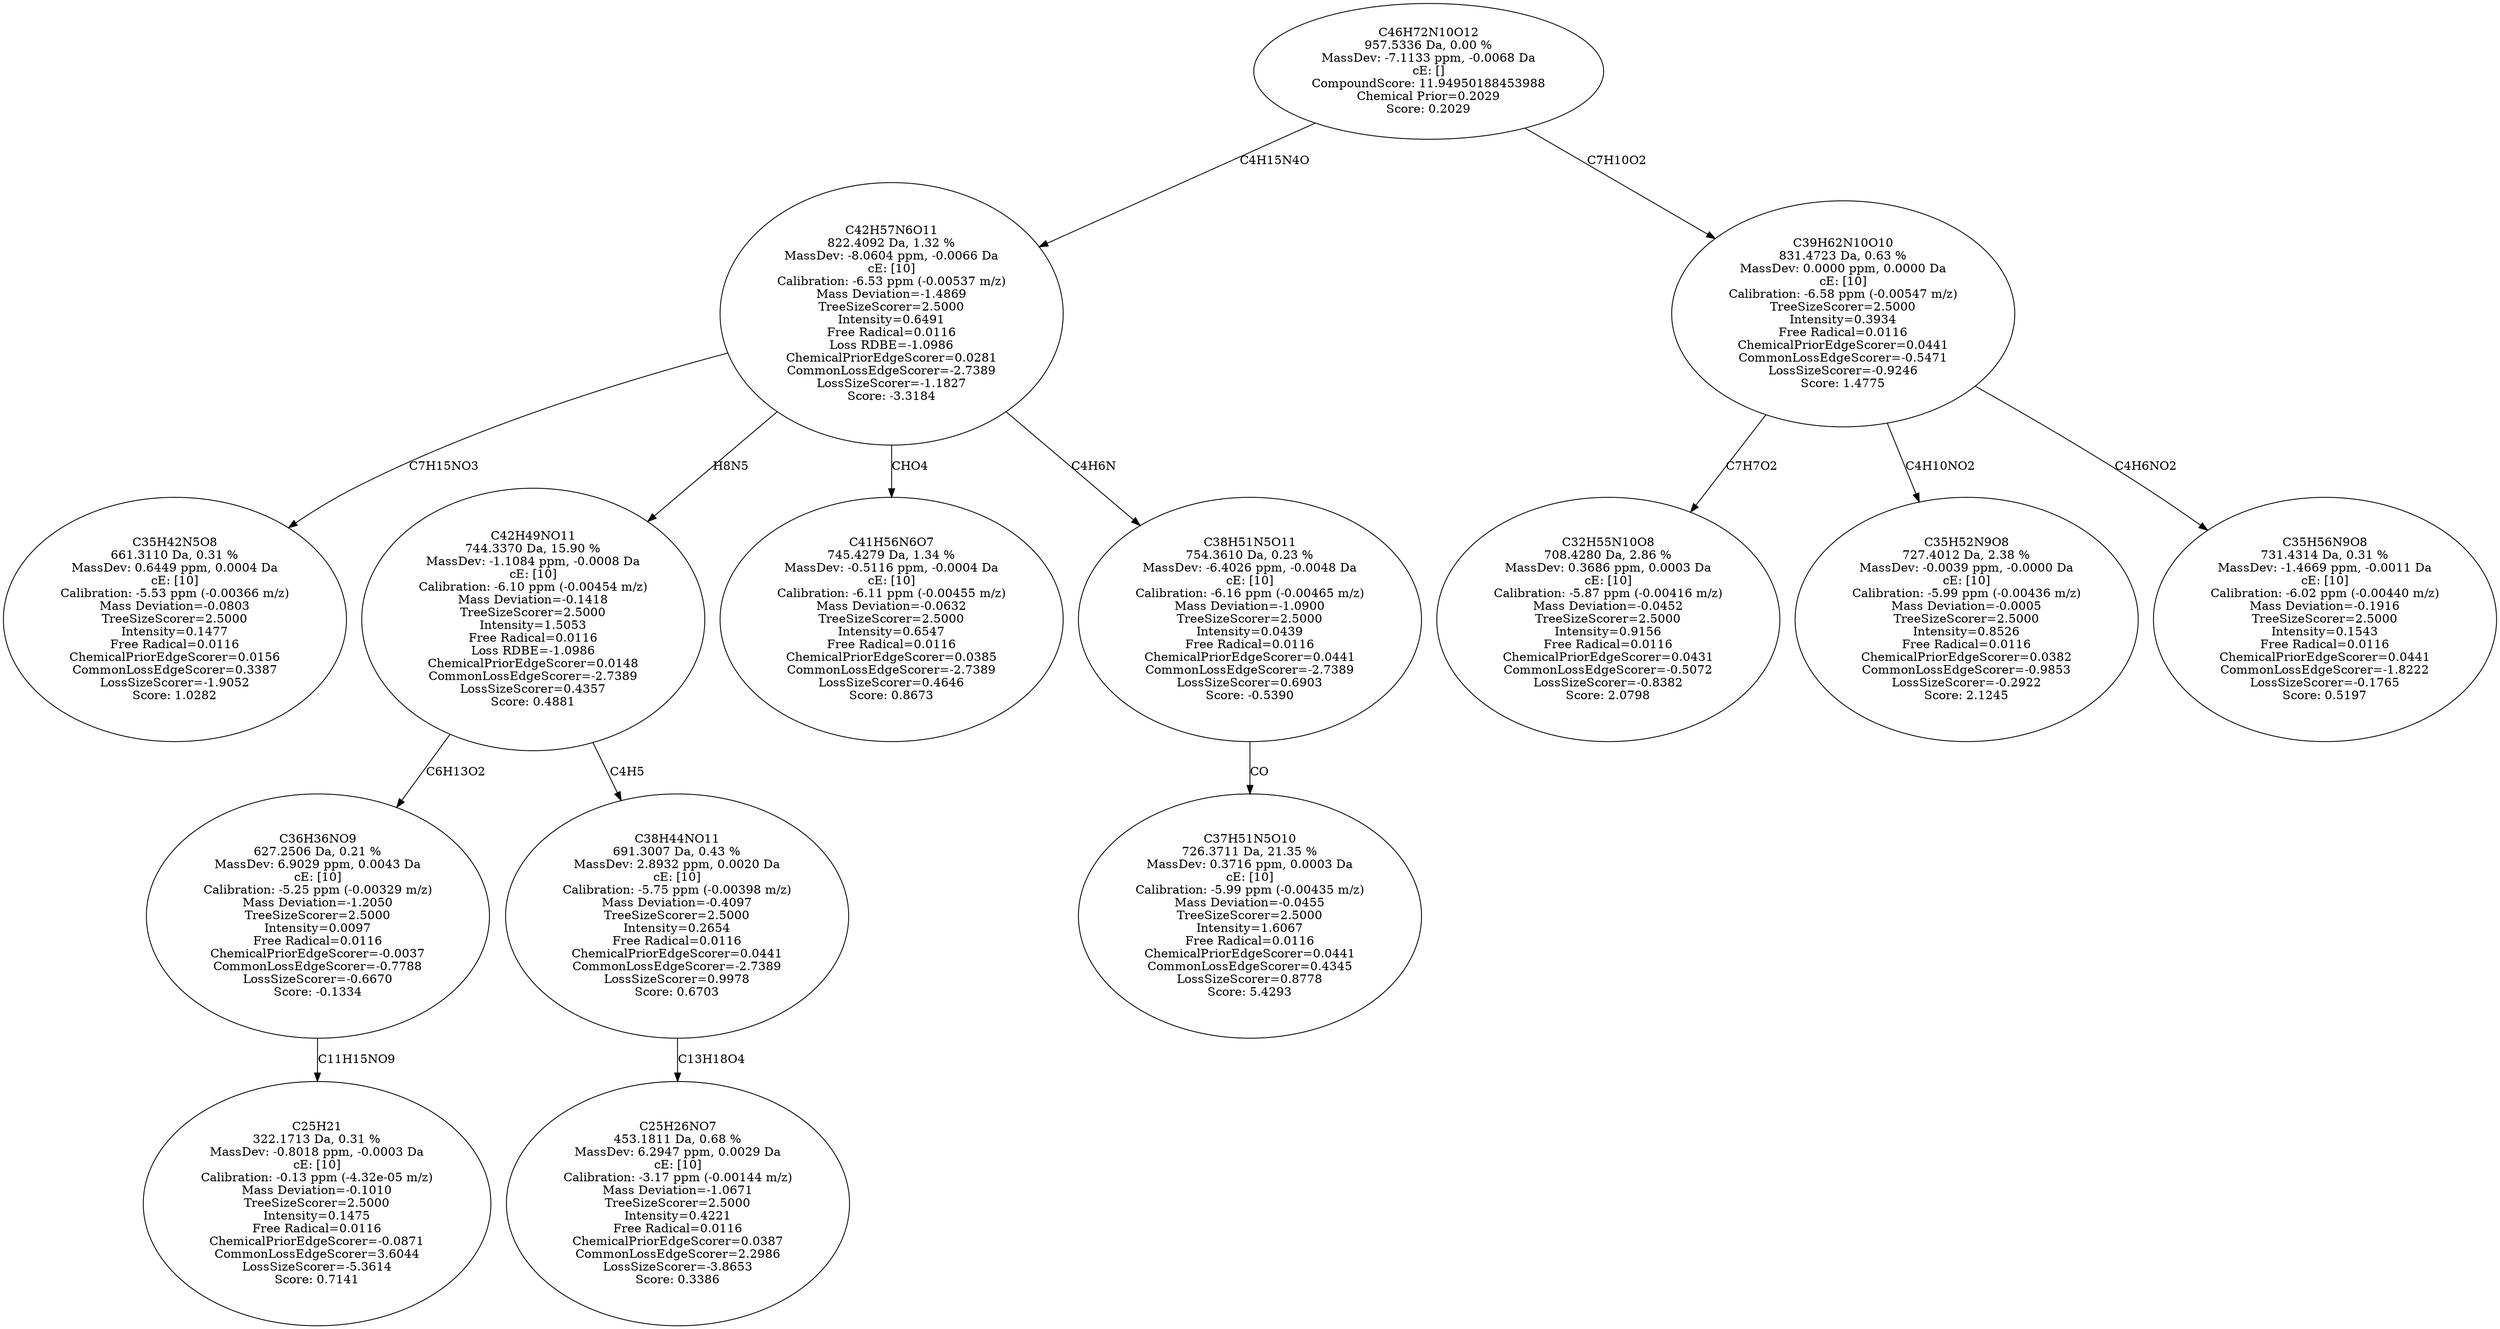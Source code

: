 strict digraph {
v1 [label="C35H42N5O8\n661.3110 Da, 0.31 %\nMassDev: 0.6449 ppm, 0.0004 Da\ncE: [10]\nCalibration: -5.53 ppm (-0.00366 m/z)\nMass Deviation=-0.0803\nTreeSizeScorer=2.5000\nIntensity=0.1477\nFree Radical=0.0116\nChemicalPriorEdgeScorer=0.0156\nCommonLossEdgeScorer=0.3387\nLossSizeScorer=-1.9052\nScore: 1.0282"];
v2 [label="C25H21\n322.1713 Da, 0.31 %\nMassDev: -0.8018 ppm, -0.0003 Da\ncE: [10]\nCalibration: -0.13 ppm (-4.32e-05 m/z)\nMass Deviation=-0.1010\nTreeSizeScorer=2.5000\nIntensity=0.1475\nFree Radical=0.0116\nChemicalPriorEdgeScorer=-0.0871\nCommonLossEdgeScorer=3.6044\nLossSizeScorer=-5.3614\nScore: 0.7141"];
v3 [label="C36H36NO9\n627.2506 Da, 0.21 %\nMassDev: 6.9029 ppm, 0.0043 Da\ncE: [10]\nCalibration: -5.25 ppm (-0.00329 m/z)\nMass Deviation=-1.2050\nTreeSizeScorer=2.5000\nIntensity=0.0097\nFree Radical=0.0116\nChemicalPriorEdgeScorer=-0.0037\nCommonLossEdgeScorer=-0.7788\nLossSizeScorer=-0.6670\nScore: -0.1334"];
v4 [label="C25H26NO7\n453.1811 Da, 0.68 %\nMassDev: 6.2947 ppm, 0.0029 Da\ncE: [10]\nCalibration: -3.17 ppm (-0.00144 m/z)\nMass Deviation=-1.0671\nTreeSizeScorer=2.5000\nIntensity=0.4221\nFree Radical=0.0116\nChemicalPriorEdgeScorer=0.0387\nCommonLossEdgeScorer=2.2986\nLossSizeScorer=-3.8653\nScore: 0.3386"];
v5 [label="C38H44NO11\n691.3007 Da, 0.43 %\nMassDev: 2.8932 ppm, 0.0020 Da\ncE: [10]\nCalibration: -5.75 ppm (-0.00398 m/z)\nMass Deviation=-0.4097\nTreeSizeScorer=2.5000\nIntensity=0.2654\nFree Radical=0.0116\nChemicalPriorEdgeScorer=0.0441\nCommonLossEdgeScorer=-2.7389\nLossSizeScorer=0.9978\nScore: 0.6703"];
v6 [label="C42H49NO11\n744.3370 Da, 15.90 %\nMassDev: -1.1084 ppm, -0.0008 Da\ncE: [10]\nCalibration: -6.10 ppm (-0.00454 m/z)\nMass Deviation=-0.1418\nTreeSizeScorer=2.5000\nIntensity=1.5053\nFree Radical=0.0116\nLoss RDBE=-1.0986\nChemicalPriorEdgeScorer=0.0148\nCommonLossEdgeScorer=-2.7389\nLossSizeScorer=0.4357\nScore: 0.4881"];
v7 [label="C41H56N6O7\n745.4279 Da, 1.34 %\nMassDev: -0.5116 ppm, -0.0004 Da\ncE: [10]\nCalibration: -6.11 ppm (-0.00455 m/z)\nMass Deviation=-0.0632\nTreeSizeScorer=2.5000\nIntensity=0.6547\nFree Radical=0.0116\nChemicalPriorEdgeScorer=0.0385\nCommonLossEdgeScorer=-2.7389\nLossSizeScorer=0.4646\nScore: 0.8673"];
v8 [label="C37H51N5O10\n726.3711 Da, 21.35 %\nMassDev: 0.3716 ppm, 0.0003 Da\ncE: [10]\nCalibration: -5.99 ppm (-0.00435 m/z)\nMass Deviation=-0.0455\nTreeSizeScorer=2.5000\nIntensity=1.6067\nFree Radical=0.0116\nChemicalPriorEdgeScorer=0.0441\nCommonLossEdgeScorer=0.4345\nLossSizeScorer=0.8778\nScore: 5.4293"];
v9 [label="C38H51N5O11\n754.3610 Da, 0.23 %\nMassDev: -6.4026 ppm, -0.0048 Da\ncE: [10]\nCalibration: -6.16 ppm (-0.00465 m/z)\nMass Deviation=-1.0900\nTreeSizeScorer=2.5000\nIntensity=0.0439\nFree Radical=0.0116\nChemicalPriorEdgeScorer=0.0441\nCommonLossEdgeScorer=-2.7389\nLossSizeScorer=0.6903\nScore: -0.5390"];
v10 [label="C42H57N6O11\n822.4092 Da, 1.32 %\nMassDev: -8.0604 ppm, -0.0066 Da\ncE: [10]\nCalibration: -6.53 ppm (-0.00537 m/z)\nMass Deviation=-1.4869\nTreeSizeScorer=2.5000\nIntensity=0.6491\nFree Radical=0.0116\nLoss RDBE=-1.0986\nChemicalPriorEdgeScorer=0.0281\nCommonLossEdgeScorer=-2.7389\nLossSizeScorer=-1.1827\nScore: -3.3184"];
v11 [label="C32H55N10O8\n708.4280 Da, 2.86 %\nMassDev: 0.3686 ppm, 0.0003 Da\ncE: [10]\nCalibration: -5.87 ppm (-0.00416 m/z)\nMass Deviation=-0.0452\nTreeSizeScorer=2.5000\nIntensity=0.9156\nFree Radical=0.0116\nChemicalPriorEdgeScorer=0.0431\nCommonLossEdgeScorer=-0.5072\nLossSizeScorer=-0.8382\nScore: 2.0798"];
v12 [label="C35H52N9O8\n727.4012 Da, 2.38 %\nMassDev: -0.0039 ppm, -0.0000 Da\ncE: [10]\nCalibration: -5.99 ppm (-0.00436 m/z)\nMass Deviation=-0.0005\nTreeSizeScorer=2.5000\nIntensity=0.8526\nFree Radical=0.0116\nChemicalPriorEdgeScorer=0.0382\nCommonLossEdgeScorer=-0.9853\nLossSizeScorer=-0.2922\nScore: 2.1245"];
v13 [label="C35H56N9O8\n731.4314 Da, 0.31 %\nMassDev: -1.4669 ppm, -0.0011 Da\ncE: [10]\nCalibration: -6.02 ppm (-0.00440 m/z)\nMass Deviation=-0.1916\nTreeSizeScorer=2.5000\nIntensity=0.1543\nFree Radical=0.0116\nChemicalPriorEdgeScorer=0.0441\nCommonLossEdgeScorer=-1.8222\nLossSizeScorer=-0.1765\nScore: 0.5197"];
v14 [label="C39H62N10O10\n831.4723 Da, 0.63 %\nMassDev: 0.0000 ppm, 0.0000 Da\ncE: [10]\nCalibration: -6.58 ppm (-0.00547 m/z)\nTreeSizeScorer=2.5000\nIntensity=0.3934\nFree Radical=0.0116\nChemicalPriorEdgeScorer=0.0441\nCommonLossEdgeScorer=-0.5471\nLossSizeScorer=-0.9246\nScore: 1.4775"];
v15 [label="C46H72N10O12\n957.5336 Da, 0.00 %\nMassDev: -7.1133 ppm, -0.0068 Da\ncE: []\nCompoundScore: 11.94950188453988\nChemical Prior=0.2029\nScore: 0.2029"];
v10 -> v1 [label="C7H15NO3"];
v3 -> v2 [label="C11H15NO9"];
v6 -> v3 [label="C6H13O2"];
v5 -> v4 [label="C13H18O4"];
v6 -> v5 [label="C4H5"];
v10 -> v6 [label="H8N5"];
v10 -> v7 [label="CHO4"];
v9 -> v8 [label="CO"];
v10 -> v9 [label="C4H6N"];
v15 -> v10 [label="C4H15N4O"];
v14 -> v11 [label="C7H7O2"];
v14 -> v12 [label="C4H10NO2"];
v14 -> v13 [label="C4H6NO2"];
v15 -> v14 [label="C7H10O2"];
}